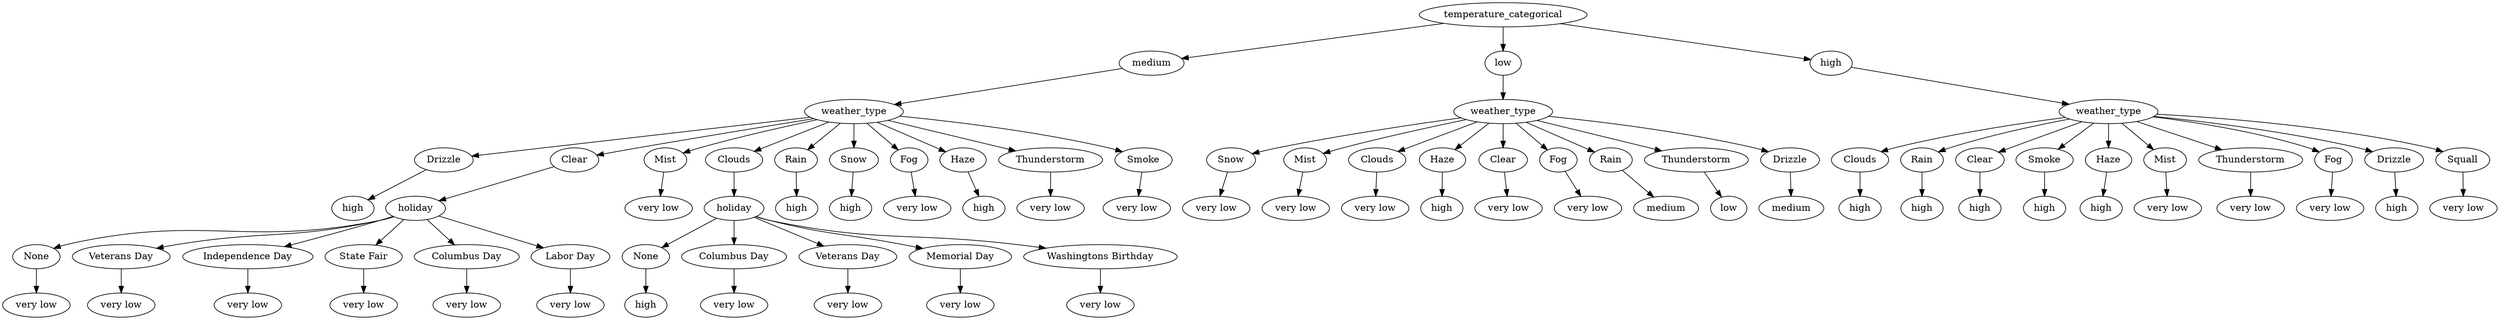 // Decision Tree
digraph {
	root [label=temperature_categorical]
	0.6992598691995484 [label=medium]
	root -> 0.6992598691995484
	0.8750691697237756 [label=weather_type]
	0.6992598691995484 -> 0.8750691697237756
	0.2506799098501864 [label=low]
	root -> 0.2506799098501864
	0.456015321160799 [label=weather_type]
	0.2506799098501864 -> 0.456015321160799
	0.3335467016101029 [label=high]
	root -> 0.3335467016101029
	0.9351836547979485 [label=weather_type]
	0.3335467016101029 -> 0.9351836547979485
	0.8750691697237756 [label=weather_type]
	0.6051652495837251 [label=Drizzle]
	0.8750691697237756 -> 0.6051652495837251
	0.5845695923493771 [label=high]
	0.6051652495837251 -> 0.5845695923493771
	0.5162687573595911 [label=Clear]
	0.8750691697237756 -> 0.5162687573595911
	0.5400261598493903 [label=holiday]
	0.5162687573595911 -> 0.5400261598493903
	0.7649063492340525 [label=Mist]
	0.8750691697237756 -> 0.7649063492340525
	0.29579580504621583 [label="very low"]
	0.7649063492340525 -> 0.29579580504621583
	0.22387586345371957 [label=Clouds]
	0.8750691697237756 -> 0.22387586345371957
	0.27517339806338614 [label=holiday]
	0.22387586345371957 -> 0.27517339806338614
	0.6733055838691607 [label=Rain]
	0.8750691697237756 -> 0.6733055838691607
	0.12842711021038178 [label=high]
	0.6733055838691607 -> 0.12842711021038178
	0.44828261381623324 [label=Snow]
	0.8750691697237756 -> 0.44828261381623324
	0.01097427556788566 [label=high]
	0.44828261381623324 -> 0.01097427556788566
	0.15603588954174363 [label=Fog]
	0.8750691697237756 -> 0.15603588954174363
	0.2662664987818185 [label="very low"]
	0.15603588954174363 -> 0.2662664987818185
	0.18240872097475247 [label=Haze]
	0.8750691697237756 -> 0.18240872097475247
	0.899993144767845 [label=high]
	0.18240872097475247 -> 0.899993144767845
	0.6791718818854698 [label=Thunderstorm]
	0.8750691697237756 -> 0.6791718818854698
	0.6249524951930723 [label="very low"]
	0.6791718818854698 -> 0.6249524951930723
	0.376195296385485 [label=Smoke]
	0.8750691697237756 -> 0.376195296385485
	0.2783800352269844 [label="very low"]
	0.376195296385485 -> 0.2783800352269844
	0.456015321160799 [label=weather_type]
	0.2385139804550651 [label=Snow]
	0.456015321160799 -> 0.2385139804550651
	0.5931490132873894 [label="very low"]
	0.2385139804550651 -> 0.5931490132873894
	0.4382646454109831 [label=Mist]
	0.456015321160799 -> 0.4382646454109831
	0.5295032072592513 [label="very low"]
	0.4382646454109831 -> 0.5295032072592513
	0.9168458074136108 [label=Clouds]
	0.456015321160799 -> 0.9168458074136108
	0.19600268784578145 [label="very low"]
	0.9168458074136108 -> 0.19600268784578145
	0.9551644905156328 [label=Haze]
	0.456015321160799 -> 0.9551644905156328
	0.37809159190932284 [label=high]
	0.9551644905156328 -> 0.37809159190932284
	0.23906111380667305 [label=Clear]
	0.456015321160799 -> 0.23906111380667305
	0.763314035150323 [label="very low"]
	0.23906111380667305 -> 0.763314035150323
	0.33860142820234196 [label=Fog]
	0.456015321160799 -> 0.33860142820234196
	0.8025475314964476 [label="very low"]
	0.33860142820234196 -> 0.8025475314964476
	0.3824070848309111 [label=Rain]
	0.456015321160799 -> 0.3824070848309111
	0.7494966710907209 [label=medium]
	0.3824070848309111 -> 0.7494966710907209
	0.40885272767825565 [label=Thunderstorm]
	0.456015321160799 -> 0.40885272767825565
	0.896919421640724 [label=low]
	0.40885272767825565 -> 0.896919421640724
	0.966876833425186 [label=Drizzle]
	0.456015321160799 -> 0.966876833425186
	0.8448509592970509 [label=medium]
	0.966876833425186 -> 0.8448509592970509
	0.9351836547979485 [label=weather_type]
	0.7886367615163253 [label=Clouds]
	0.9351836547979485 -> 0.7886367615163253
	0.16320767036452977 [label=high]
	0.7886367615163253 -> 0.16320767036452977
	0.4399469565727059 [label=Rain]
	0.9351836547979485 -> 0.4399469565727059
	0.6204606534466384 [label=high]
	0.4399469565727059 -> 0.6204606534466384
	0.7121532828240549 [label=Clear]
	0.9351836547979485 -> 0.7121532828240549
	0.37972183255749914 [label=high]
	0.7121532828240549 -> 0.37972183255749914
	0.7346847576639889 [label=Smoke]
	0.9351836547979485 -> 0.7346847576639889
	0.9010641965333324 [label=high]
	0.7346847576639889 -> 0.9010641965333324
	0.801859089223282 [label=Haze]
	0.9351836547979485 -> 0.801859089223282
	0.06701813993667904 [label=high]
	0.801859089223282 -> 0.06701813993667904
	0.5330030805152736 [label=Mist]
	0.9351836547979485 -> 0.5330030805152736
	0.033044956864206165 [label="very low"]
	0.5330030805152736 -> 0.033044956864206165
	0.4553385474591969 [label=Thunderstorm]
	0.9351836547979485 -> 0.4553385474591969
	0.39974056856017137 [label="very low"]
	0.4553385474591969 -> 0.39974056856017137
	0.47681565775606094 [label=Fog]
	0.9351836547979485 -> 0.47681565775606094
	0.9666696303774979 [label="very low"]
	0.47681565775606094 -> 0.9666696303774979
	0.7666561154526088 [label=Drizzle]
	0.9351836547979485 -> 0.7666561154526088
	0.3882271035495677 [label=high]
	0.7666561154526088 -> 0.3882271035495677
	0.9970768810069797 [label=Squall]
	0.9351836547979485 -> 0.9970768810069797
	0.26542349292885725 [label="very low"]
	0.9970768810069797 -> 0.26542349292885725
	0.5400261598493903 [label=holiday]
	0.3325150038668706 [label=None]
	0.5400261598493903 -> 0.3325150038668706
	0.8931164434405643 [label="very low"]
	0.3325150038668706 -> 0.8931164434405643
	0.47273867165632255 [label="Veterans Day"]
	0.5400261598493903 -> 0.47273867165632255
	0.1164948147198146 [label="very low"]
	0.47273867165632255 -> 0.1164948147198146
	0.8250105840493848 [label="Independence Day"]
	0.5400261598493903 -> 0.8250105840493848
	0.49244887280481986 [label="very low"]
	0.8250105840493848 -> 0.49244887280481986
	0.735235178867437 [label="State Fair"]
	0.5400261598493903 -> 0.735235178867437
	0.5180949621759887 [label="very low"]
	0.735235178867437 -> 0.5180949621759887
	0.6015543904284889 [label="Columbus Day"]
	0.5400261598493903 -> 0.6015543904284889
	0.3207044555924292 [label="very low"]
	0.6015543904284889 -> 0.3207044555924292
	0.5545063683275722 [label="Labor Day"]
	0.5400261598493903 -> 0.5545063683275722
	0.17660268151832104 [label="very low"]
	0.5545063683275722 -> 0.17660268151832104
	0.27517339806338614 [label=holiday]
	0.4484625595210303 [label=None]
	0.27517339806338614 -> 0.4484625595210303
	0.6316396901556464 [label=high]
	0.4484625595210303 -> 0.6316396901556464
	0.7348342407382826 [label="Columbus Day"]
	0.27517339806338614 -> 0.7348342407382826
	0.719738964516035 [label="very low"]
	0.7348342407382826 -> 0.719738964516035
	0.34505750596390883 [label="Veterans Day"]
	0.27517339806338614 -> 0.34505750596390883
	0.3967498748028021 [label="very low"]
	0.34505750596390883 -> 0.3967498748028021
	0.8208154038473319 [label="Memorial Day"]
	0.27517339806338614 -> 0.8208154038473319
	0.3922215934504619 [label="very low"]
	0.8208154038473319 -> 0.3922215934504619
	0.17809659369818343 [label="Washingtons Birthday"]
	0.27517339806338614 -> 0.17809659369818343
	0.6083418282934021 [label="very low"]
	0.17809659369818343 -> 0.6083418282934021
}
